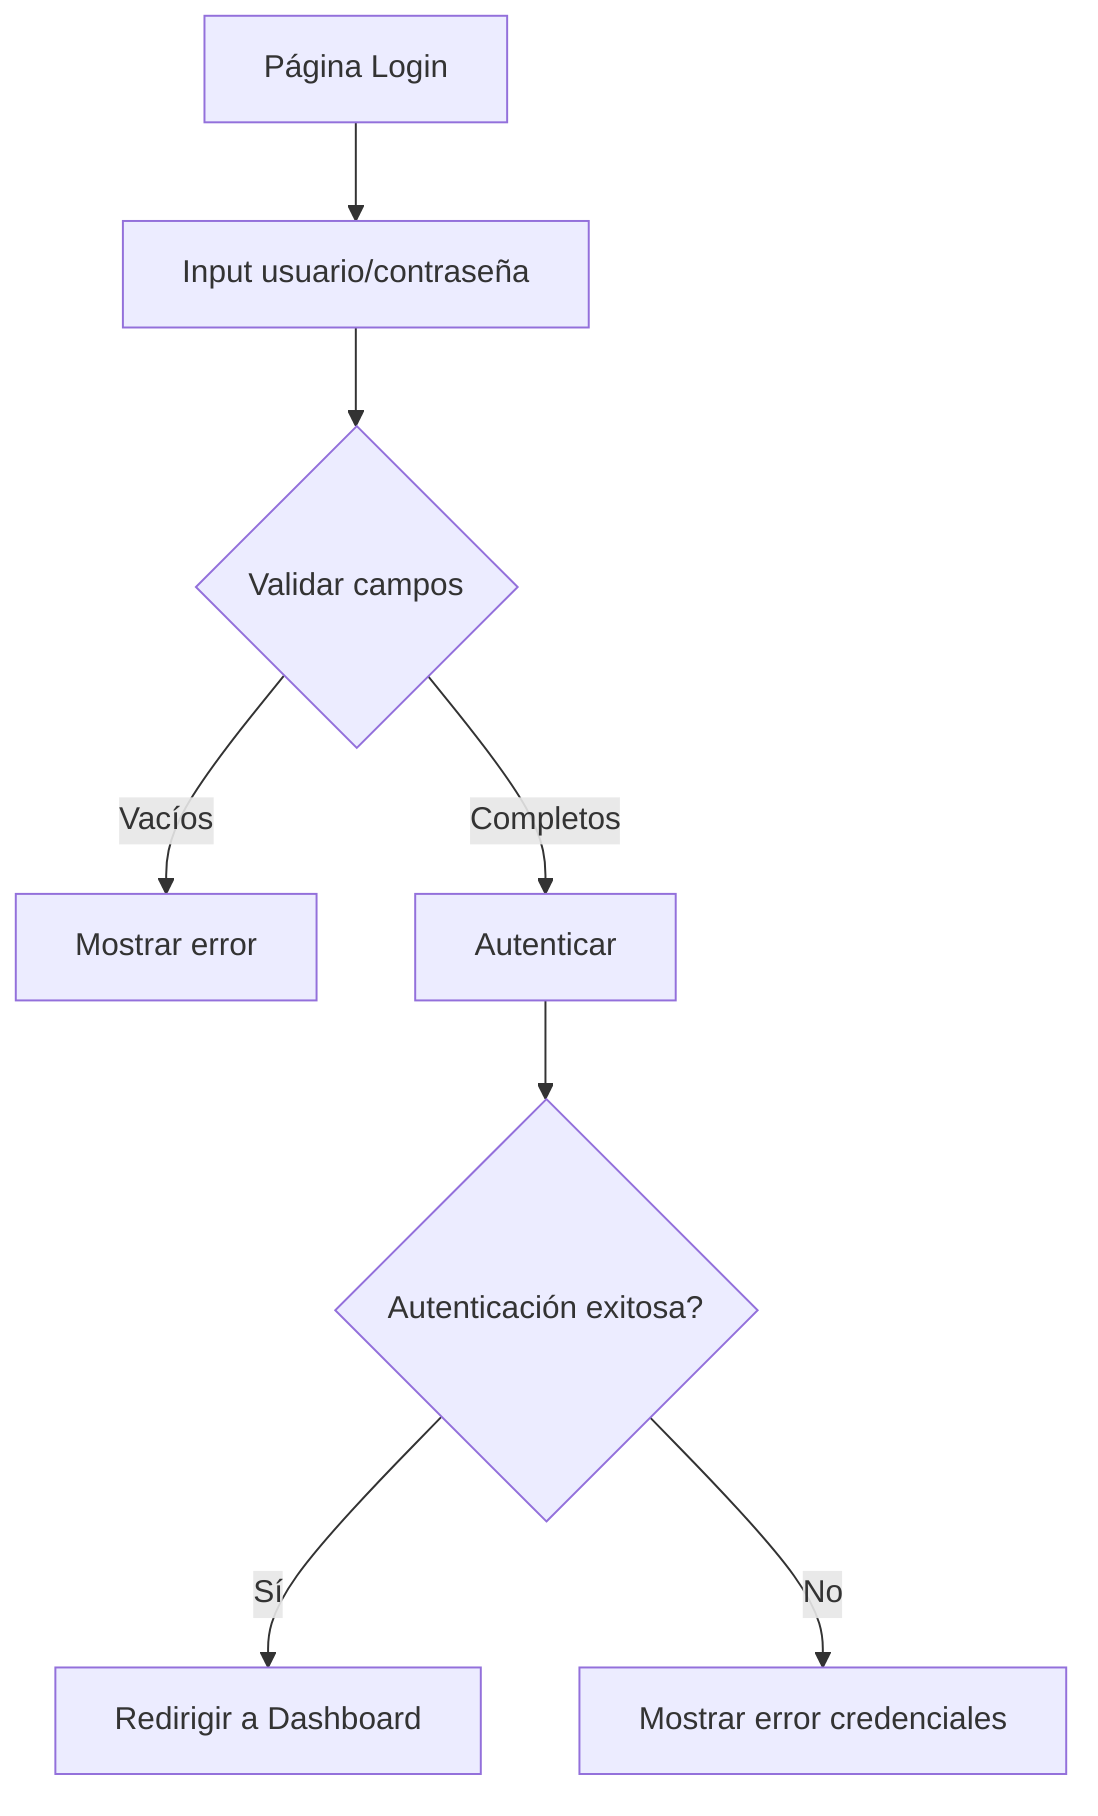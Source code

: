 flowchart TD
    A[Página Login] --> B[Input usuario/contraseña]
    B --> C{Validar campos}
    C -->|Vacíos| D[Mostrar error]
    C -->|Completos| E[Autenticar]
    E --> F{Autenticación exitosa?}
    F -->|Sí| G[Redirigir a Dashboard]
    F -->|No| H[Mostrar error credenciales]